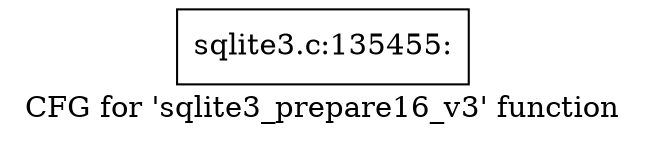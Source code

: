 digraph "CFG for 'sqlite3_prepare16_v3' function" {
	label="CFG for 'sqlite3_prepare16_v3' function";

	Node0x55c0f63c25b0 [shape=record,label="{sqlite3.c:135455:}"];
}
